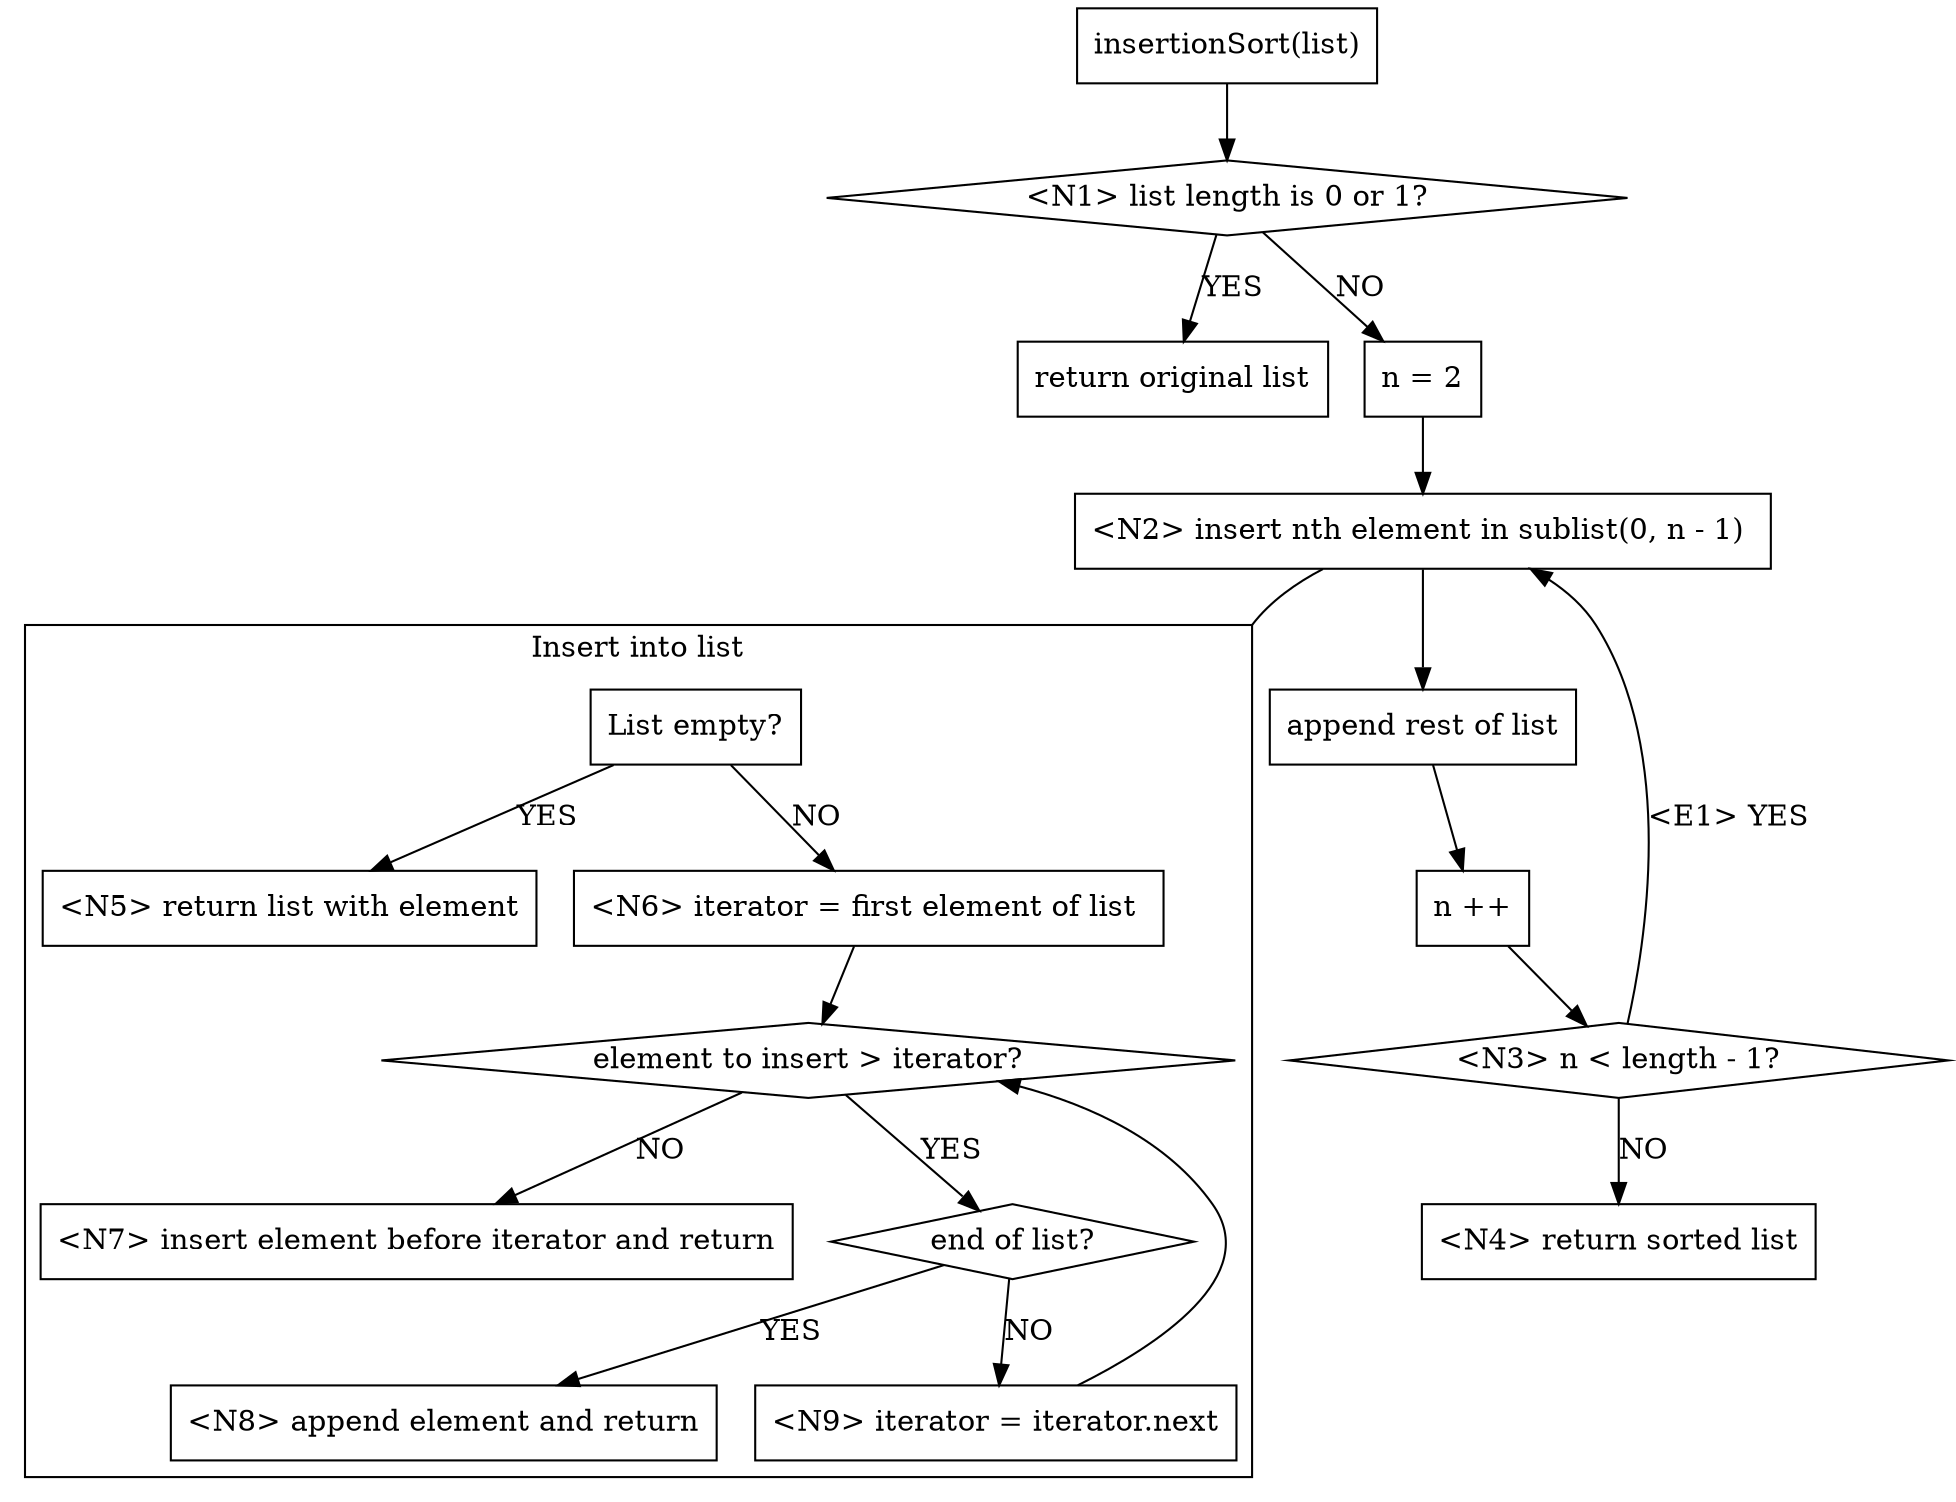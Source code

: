 digraph Q {
    node [shape = box];
    compound = true;

    s1 [label = "insertionSort(list)"]
    s1 -> d1
    d1 [label = "<N1> list length is 0 or 1?" shape = diamond]
    d1 -> "return original list" [label = "YES"];
    d1 -> s2 [label = "NO"];
    s2 [label = "n = 2"];
    s2 -> s33
    s33 [label = "<N2> insert nth element in sublist(0, n - 1) "];
    s33 -> s3
    s33 -> cluster1Connector [arrowhead = none, lhead = cluster1]
    s3 [label = "append rest of list"]
    s3 -> s4
    s4 [label = "n ++"];
    s4 -> d2
    d2 [label = "<N3> n < length - 1?" shape = diamond];
    d2 -> s33 [label = "<E1> YES"];
    d2 -> "<N4> return sorted list" [label = "NO"];

    subgraph cluster1 {
        node [shape = box];
        label = "Insert into list"
        cluster1Connector [shape = point style = invis]

        cBegin [label = "List empty?"];
        cBegin -> "<N5> return list with element" [label = "YES"];
        cBegin -> c0 [label = "NO"];
        c0 [label = "<N6> iterator = first element of list "];
        c0 -> cd1
        cd1 [label = "element to insert > iterator?" shape = diamond];
        cd1 -> cs1 [label = "NO"];
        cd1 -> cd2 [label = "YES"];
        cs1 [label = "<N7> insert element before iterator and return"];
        cs2 [label = "<N9> iterator = iterator.next"];
        cs2 -> cd1
        cd2 [label = "end of list?" shape = diamond];
        cd2 -> appendAndReturn [label = "YES"];
        cd2 -> cs2 [label = "NO"];
        appendAndReturn [label = "<N8> append element and return"]
    }
}
